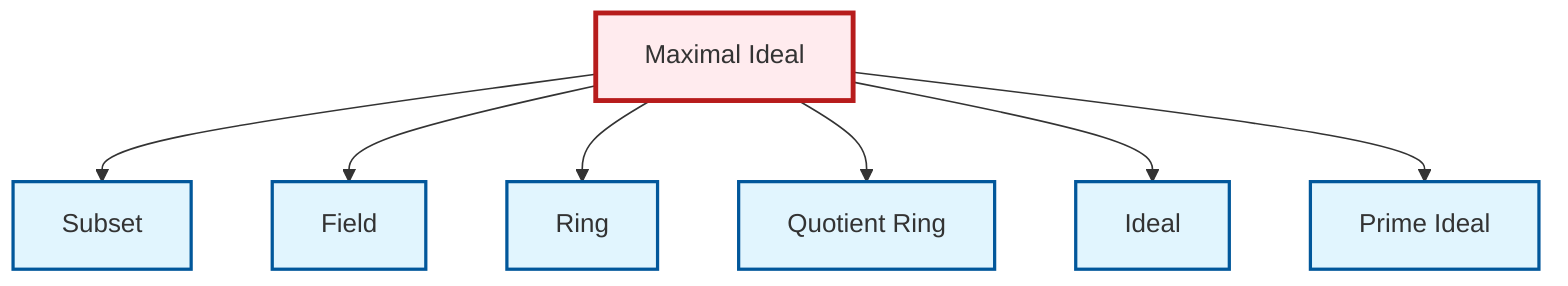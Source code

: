 graph TD
    classDef definition fill:#e1f5fe,stroke:#01579b,stroke-width:2px
    classDef theorem fill:#f3e5f5,stroke:#4a148c,stroke-width:2px
    classDef axiom fill:#fff3e0,stroke:#e65100,stroke-width:2px
    classDef example fill:#e8f5e9,stroke:#1b5e20,stroke-width:2px
    classDef current fill:#ffebee,stroke:#b71c1c,stroke-width:3px
    def-field["Field"]:::definition
    def-subset["Subset"]:::definition
    def-ideal["Ideal"]:::definition
    def-ring["Ring"]:::definition
    def-quotient-ring["Quotient Ring"]:::definition
    def-maximal-ideal["Maximal Ideal"]:::definition
    def-prime-ideal["Prime Ideal"]:::definition
    def-maximal-ideal --> def-subset
    def-maximal-ideal --> def-field
    def-maximal-ideal --> def-ring
    def-maximal-ideal --> def-quotient-ring
    def-maximal-ideal --> def-ideal
    def-maximal-ideal --> def-prime-ideal
    class def-maximal-ideal current